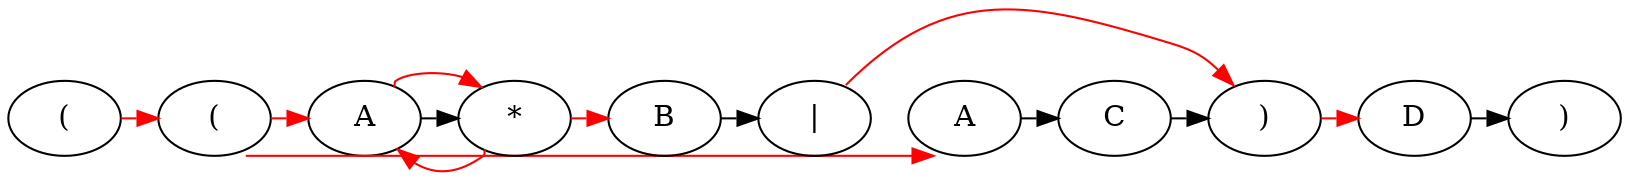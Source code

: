 // from https://forum.graphviz.org/t/keeping-edges-above-nodes-in-a-digraph/1143
digraph {
	splines=true  
	{ rank=same
	0 [label="(" ]
	1 [label="(" ]
	2 [label=A ]
	3 [label="*" ]
	4 [label=B ]
	5 [label="|" ]
	6 [label=A ]
	7 [label=C ]
	8 [label=")" ]
	9 [label=D ]
	10 [label=")" ]

	5 -> 6 	[style=invis]

	2:e -> 3:w
	4:e -> 5:w
	6:e -> 7:w
	7:e -> 8:w
	9:e -> 10:w
	0:e -> 1:w [color=red]
	1:e -> 2:w [color=red]
	3:e -> 4:w [color=red]
	8:e -> 9:w [color=red]
	2:ne -> 3:nw [color=red]
	3:sw -> 2:se [color=red]
	1:se -> 6:sw [color=red]
	5:ne -> 8:nw [color=red]
	}
}
